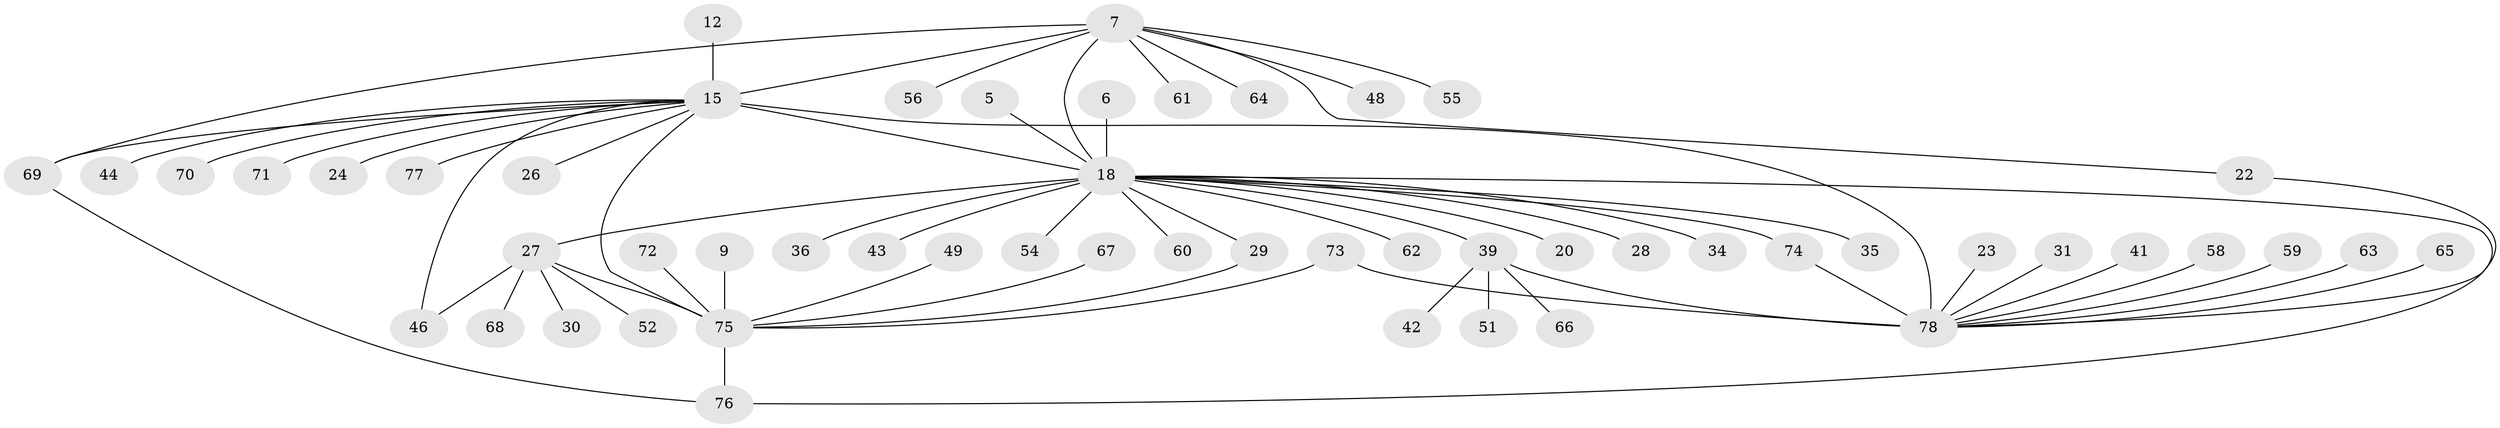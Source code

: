// original degree distribution, {2: 0.23076923076923078, 12: 0.01282051282051282, 20: 0.01282051282051282, 6: 0.05128205128205128, 1: 0.5384615384615384, 10: 0.01282051282051282, 5: 0.01282051282051282, 18: 0.01282051282051282, 4: 0.05128205128205128, 13: 0.01282051282051282, 7: 0.01282051282051282, 3: 0.038461538461538464}
// Generated by graph-tools (version 1.1) at 2025/50/03/04/25 21:50:56]
// undirected, 54 vertices, 64 edges
graph export_dot {
graph [start="1"]
  node [color=gray90,style=filled];
  5;
  6;
  7;
  9;
  12;
  15 [super="+3"];
  18 [super="+13+2"];
  20;
  22 [super="+17"];
  23;
  24;
  26;
  27;
  28;
  29;
  30;
  31;
  34;
  35 [super="+32"];
  36;
  39 [super="+25"];
  41;
  42;
  43;
  44 [super="+38"];
  46;
  48;
  49 [super="+16"];
  51;
  52;
  54;
  55;
  56;
  58;
  59;
  60;
  61;
  62;
  63;
  64;
  65;
  66;
  67;
  68;
  69 [super="+33"];
  70;
  71;
  72;
  73 [super="+45"];
  74;
  75 [super="+57"];
  76 [super="+37"];
  77 [super="+53"];
  78 [super="+50+47"];
  5 -- 18;
  6 -- 18;
  7 -- 48;
  7 -- 55;
  7 -- 56;
  7 -- 61;
  7 -- 64;
  7 -- 69 [weight=2];
  7 -- 15;
  7 -- 22;
  7 -- 18;
  9 -- 75;
  12 -- 15;
  15 -- 18 [weight=5];
  15 -- 46;
  15 -- 69;
  15 -- 70;
  15 -- 71;
  15 -- 75 [weight=3];
  15 -- 24;
  15 -- 26;
  15 -- 44;
  15 -- 78 [weight=5];
  15 -- 77;
  18 -- 20;
  18 -- 27;
  18 -- 29;
  18 -- 34 [weight=2];
  18 -- 43;
  18 -- 54;
  18 -- 60;
  18 -- 62;
  18 -- 39;
  18 -- 76;
  18 -- 35;
  18 -- 36;
  18 -- 74;
  18 -- 28;
  22 -- 78;
  23 -- 78;
  27 -- 30;
  27 -- 46;
  27 -- 52;
  27 -- 68;
  27 -- 75 [weight=2];
  29 -- 75 [weight=2];
  31 -- 78;
  39 -- 42;
  39 -- 66;
  39 -- 51;
  39 -- 78 [weight=2];
  41 -- 78;
  49 -- 75;
  58 -- 78;
  59 -- 78;
  63 -- 78;
  65 -- 78;
  67 -- 75;
  69 -- 76;
  72 -- 75;
  73 -- 75;
  73 -- 78;
  74 -- 78;
  75 -- 76;
}
